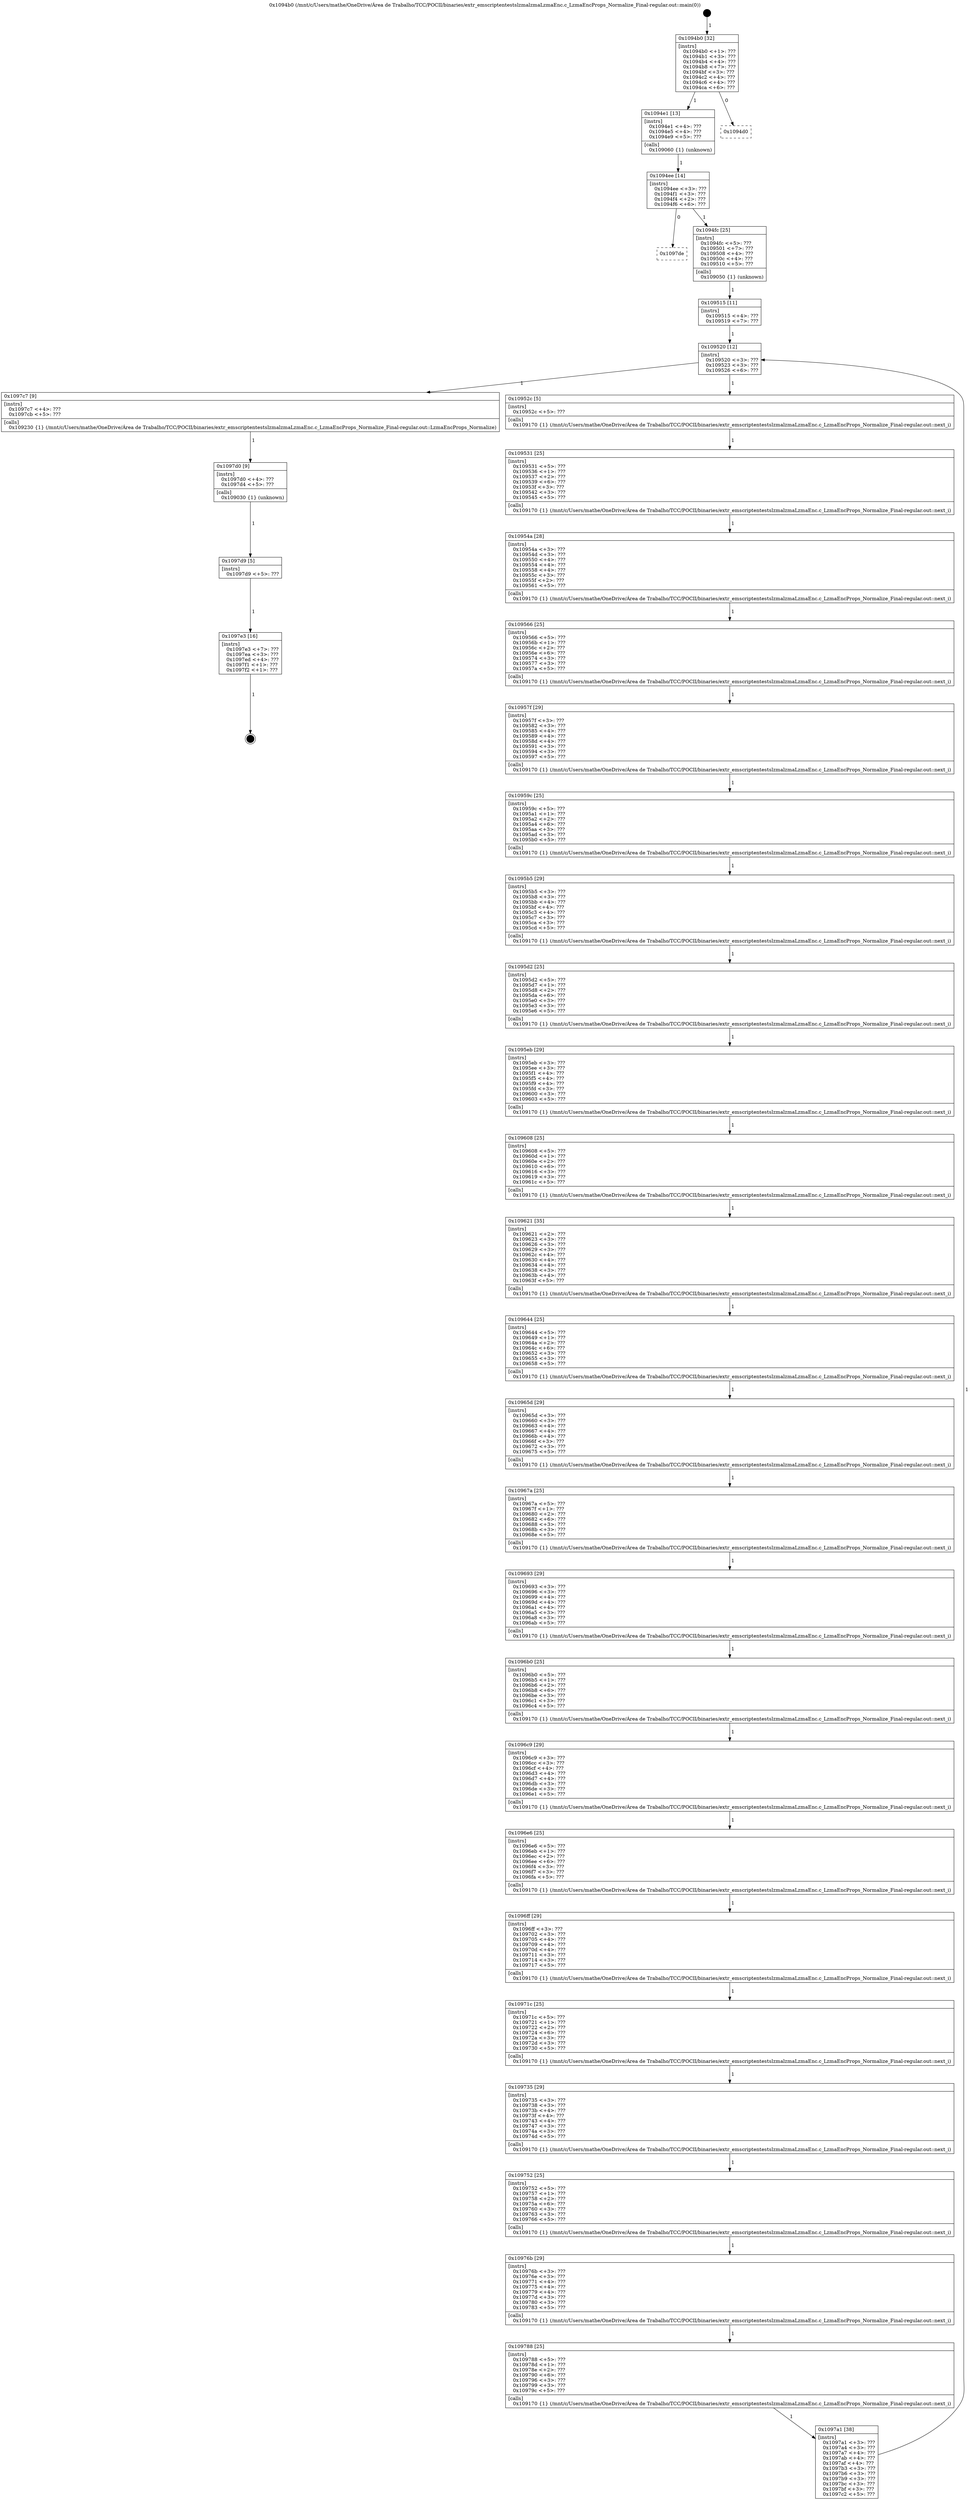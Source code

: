 digraph "0x1094b0" {
  label = "0x1094b0 (/mnt/c/Users/mathe/OneDrive/Área de Trabalho/TCC/POCII/binaries/extr_emscriptentestslzmalzmaLzmaEnc.c_LzmaEncProps_Normalize_Final-regular.out::main(0))"
  labelloc = "t"
  node[shape=record]

  Entry [label="",width=0.3,height=0.3,shape=circle,fillcolor=black,style=filled]
  "0x1094b0" [label="{
     0x1094b0 [32]\l
     | [instrs]\l
     &nbsp;&nbsp;0x1094b0 \<+1\>: ???\l
     &nbsp;&nbsp;0x1094b1 \<+3\>: ???\l
     &nbsp;&nbsp;0x1094b4 \<+4\>: ???\l
     &nbsp;&nbsp;0x1094b8 \<+7\>: ???\l
     &nbsp;&nbsp;0x1094bf \<+3\>: ???\l
     &nbsp;&nbsp;0x1094c2 \<+4\>: ???\l
     &nbsp;&nbsp;0x1094c6 \<+4\>: ???\l
     &nbsp;&nbsp;0x1094ca \<+6\>: ???\l
  }"]
  "0x1094e1" [label="{
     0x1094e1 [13]\l
     | [instrs]\l
     &nbsp;&nbsp;0x1094e1 \<+4\>: ???\l
     &nbsp;&nbsp;0x1094e5 \<+4\>: ???\l
     &nbsp;&nbsp;0x1094e9 \<+5\>: ???\l
     | [calls]\l
     &nbsp;&nbsp;0x109060 \{1\} (unknown)\l
  }"]
  "0x1094d0" [label="{
     0x1094d0\l
  }", style=dashed]
  "0x1094ee" [label="{
     0x1094ee [14]\l
     | [instrs]\l
     &nbsp;&nbsp;0x1094ee \<+3\>: ???\l
     &nbsp;&nbsp;0x1094f1 \<+3\>: ???\l
     &nbsp;&nbsp;0x1094f4 \<+2\>: ???\l
     &nbsp;&nbsp;0x1094f6 \<+6\>: ???\l
  }"]
  "0x1097de" [label="{
     0x1097de\l
  }", style=dashed]
  "0x1094fc" [label="{
     0x1094fc [25]\l
     | [instrs]\l
     &nbsp;&nbsp;0x1094fc \<+5\>: ???\l
     &nbsp;&nbsp;0x109501 \<+7\>: ???\l
     &nbsp;&nbsp;0x109508 \<+4\>: ???\l
     &nbsp;&nbsp;0x10950c \<+4\>: ???\l
     &nbsp;&nbsp;0x109510 \<+5\>: ???\l
     | [calls]\l
     &nbsp;&nbsp;0x109050 \{1\} (unknown)\l
  }"]
  Exit [label="",width=0.3,height=0.3,shape=circle,fillcolor=black,style=filled,peripheries=2]
  "0x109520" [label="{
     0x109520 [12]\l
     | [instrs]\l
     &nbsp;&nbsp;0x109520 \<+3\>: ???\l
     &nbsp;&nbsp;0x109523 \<+3\>: ???\l
     &nbsp;&nbsp;0x109526 \<+6\>: ???\l
  }"]
  "0x1097c7" [label="{
     0x1097c7 [9]\l
     | [instrs]\l
     &nbsp;&nbsp;0x1097c7 \<+4\>: ???\l
     &nbsp;&nbsp;0x1097cb \<+5\>: ???\l
     | [calls]\l
     &nbsp;&nbsp;0x109230 \{1\} (/mnt/c/Users/mathe/OneDrive/Área de Trabalho/TCC/POCII/binaries/extr_emscriptentestslzmalzmaLzmaEnc.c_LzmaEncProps_Normalize_Final-regular.out::LzmaEncProps_Normalize)\l
  }"]
  "0x10952c" [label="{
     0x10952c [5]\l
     | [instrs]\l
     &nbsp;&nbsp;0x10952c \<+5\>: ???\l
     | [calls]\l
     &nbsp;&nbsp;0x109170 \{1\} (/mnt/c/Users/mathe/OneDrive/Área de Trabalho/TCC/POCII/binaries/extr_emscriptentestslzmalzmaLzmaEnc.c_LzmaEncProps_Normalize_Final-regular.out::next_i)\l
  }"]
  "0x109531" [label="{
     0x109531 [25]\l
     | [instrs]\l
     &nbsp;&nbsp;0x109531 \<+5\>: ???\l
     &nbsp;&nbsp;0x109536 \<+1\>: ???\l
     &nbsp;&nbsp;0x109537 \<+2\>: ???\l
     &nbsp;&nbsp;0x109539 \<+6\>: ???\l
     &nbsp;&nbsp;0x10953f \<+3\>: ???\l
     &nbsp;&nbsp;0x109542 \<+3\>: ???\l
     &nbsp;&nbsp;0x109545 \<+5\>: ???\l
     | [calls]\l
     &nbsp;&nbsp;0x109170 \{1\} (/mnt/c/Users/mathe/OneDrive/Área de Trabalho/TCC/POCII/binaries/extr_emscriptentestslzmalzmaLzmaEnc.c_LzmaEncProps_Normalize_Final-regular.out::next_i)\l
  }"]
  "0x10954a" [label="{
     0x10954a [28]\l
     | [instrs]\l
     &nbsp;&nbsp;0x10954a \<+3\>: ???\l
     &nbsp;&nbsp;0x10954d \<+3\>: ???\l
     &nbsp;&nbsp;0x109550 \<+4\>: ???\l
     &nbsp;&nbsp;0x109554 \<+4\>: ???\l
     &nbsp;&nbsp;0x109558 \<+4\>: ???\l
     &nbsp;&nbsp;0x10955c \<+3\>: ???\l
     &nbsp;&nbsp;0x10955f \<+2\>: ???\l
     &nbsp;&nbsp;0x109561 \<+5\>: ???\l
     | [calls]\l
     &nbsp;&nbsp;0x109170 \{1\} (/mnt/c/Users/mathe/OneDrive/Área de Trabalho/TCC/POCII/binaries/extr_emscriptentestslzmalzmaLzmaEnc.c_LzmaEncProps_Normalize_Final-regular.out::next_i)\l
  }"]
  "0x109566" [label="{
     0x109566 [25]\l
     | [instrs]\l
     &nbsp;&nbsp;0x109566 \<+5\>: ???\l
     &nbsp;&nbsp;0x10956b \<+1\>: ???\l
     &nbsp;&nbsp;0x10956c \<+2\>: ???\l
     &nbsp;&nbsp;0x10956e \<+6\>: ???\l
     &nbsp;&nbsp;0x109574 \<+3\>: ???\l
     &nbsp;&nbsp;0x109577 \<+3\>: ???\l
     &nbsp;&nbsp;0x10957a \<+5\>: ???\l
     | [calls]\l
     &nbsp;&nbsp;0x109170 \{1\} (/mnt/c/Users/mathe/OneDrive/Área de Trabalho/TCC/POCII/binaries/extr_emscriptentestslzmalzmaLzmaEnc.c_LzmaEncProps_Normalize_Final-regular.out::next_i)\l
  }"]
  "0x10957f" [label="{
     0x10957f [29]\l
     | [instrs]\l
     &nbsp;&nbsp;0x10957f \<+3\>: ???\l
     &nbsp;&nbsp;0x109582 \<+3\>: ???\l
     &nbsp;&nbsp;0x109585 \<+4\>: ???\l
     &nbsp;&nbsp;0x109589 \<+4\>: ???\l
     &nbsp;&nbsp;0x10958d \<+4\>: ???\l
     &nbsp;&nbsp;0x109591 \<+3\>: ???\l
     &nbsp;&nbsp;0x109594 \<+3\>: ???\l
     &nbsp;&nbsp;0x109597 \<+5\>: ???\l
     | [calls]\l
     &nbsp;&nbsp;0x109170 \{1\} (/mnt/c/Users/mathe/OneDrive/Área de Trabalho/TCC/POCII/binaries/extr_emscriptentestslzmalzmaLzmaEnc.c_LzmaEncProps_Normalize_Final-regular.out::next_i)\l
  }"]
  "0x10959c" [label="{
     0x10959c [25]\l
     | [instrs]\l
     &nbsp;&nbsp;0x10959c \<+5\>: ???\l
     &nbsp;&nbsp;0x1095a1 \<+1\>: ???\l
     &nbsp;&nbsp;0x1095a2 \<+2\>: ???\l
     &nbsp;&nbsp;0x1095a4 \<+6\>: ???\l
     &nbsp;&nbsp;0x1095aa \<+3\>: ???\l
     &nbsp;&nbsp;0x1095ad \<+3\>: ???\l
     &nbsp;&nbsp;0x1095b0 \<+5\>: ???\l
     | [calls]\l
     &nbsp;&nbsp;0x109170 \{1\} (/mnt/c/Users/mathe/OneDrive/Área de Trabalho/TCC/POCII/binaries/extr_emscriptentestslzmalzmaLzmaEnc.c_LzmaEncProps_Normalize_Final-regular.out::next_i)\l
  }"]
  "0x1095b5" [label="{
     0x1095b5 [29]\l
     | [instrs]\l
     &nbsp;&nbsp;0x1095b5 \<+3\>: ???\l
     &nbsp;&nbsp;0x1095b8 \<+3\>: ???\l
     &nbsp;&nbsp;0x1095bb \<+4\>: ???\l
     &nbsp;&nbsp;0x1095bf \<+4\>: ???\l
     &nbsp;&nbsp;0x1095c3 \<+4\>: ???\l
     &nbsp;&nbsp;0x1095c7 \<+3\>: ???\l
     &nbsp;&nbsp;0x1095ca \<+3\>: ???\l
     &nbsp;&nbsp;0x1095cd \<+5\>: ???\l
     | [calls]\l
     &nbsp;&nbsp;0x109170 \{1\} (/mnt/c/Users/mathe/OneDrive/Área de Trabalho/TCC/POCII/binaries/extr_emscriptentestslzmalzmaLzmaEnc.c_LzmaEncProps_Normalize_Final-regular.out::next_i)\l
  }"]
  "0x1095d2" [label="{
     0x1095d2 [25]\l
     | [instrs]\l
     &nbsp;&nbsp;0x1095d2 \<+5\>: ???\l
     &nbsp;&nbsp;0x1095d7 \<+1\>: ???\l
     &nbsp;&nbsp;0x1095d8 \<+2\>: ???\l
     &nbsp;&nbsp;0x1095da \<+6\>: ???\l
     &nbsp;&nbsp;0x1095e0 \<+3\>: ???\l
     &nbsp;&nbsp;0x1095e3 \<+3\>: ???\l
     &nbsp;&nbsp;0x1095e6 \<+5\>: ???\l
     | [calls]\l
     &nbsp;&nbsp;0x109170 \{1\} (/mnt/c/Users/mathe/OneDrive/Área de Trabalho/TCC/POCII/binaries/extr_emscriptentestslzmalzmaLzmaEnc.c_LzmaEncProps_Normalize_Final-regular.out::next_i)\l
  }"]
  "0x1095eb" [label="{
     0x1095eb [29]\l
     | [instrs]\l
     &nbsp;&nbsp;0x1095eb \<+3\>: ???\l
     &nbsp;&nbsp;0x1095ee \<+3\>: ???\l
     &nbsp;&nbsp;0x1095f1 \<+4\>: ???\l
     &nbsp;&nbsp;0x1095f5 \<+4\>: ???\l
     &nbsp;&nbsp;0x1095f9 \<+4\>: ???\l
     &nbsp;&nbsp;0x1095fd \<+3\>: ???\l
     &nbsp;&nbsp;0x109600 \<+3\>: ???\l
     &nbsp;&nbsp;0x109603 \<+5\>: ???\l
     | [calls]\l
     &nbsp;&nbsp;0x109170 \{1\} (/mnt/c/Users/mathe/OneDrive/Área de Trabalho/TCC/POCII/binaries/extr_emscriptentestslzmalzmaLzmaEnc.c_LzmaEncProps_Normalize_Final-regular.out::next_i)\l
  }"]
  "0x109608" [label="{
     0x109608 [25]\l
     | [instrs]\l
     &nbsp;&nbsp;0x109608 \<+5\>: ???\l
     &nbsp;&nbsp;0x10960d \<+1\>: ???\l
     &nbsp;&nbsp;0x10960e \<+2\>: ???\l
     &nbsp;&nbsp;0x109610 \<+6\>: ???\l
     &nbsp;&nbsp;0x109616 \<+3\>: ???\l
     &nbsp;&nbsp;0x109619 \<+3\>: ???\l
     &nbsp;&nbsp;0x10961c \<+5\>: ???\l
     | [calls]\l
     &nbsp;&nbsp;0x109170 \{1\} (/mnt/c/Users/mathe/OneDrive/Área de Trabalho/TCC/POCII/binaries/extr_emscriptentestslzmalzmaLzmaEnc.c_LzmaEncProps_Normalize_Final-regular.out::next_i)\l
  }"]
  "0x109621" [label="{
     0x109621 [35]\l
     | [instrs]\l
     &nbsp;&nbsp;0x109621 \<+2\>: ???\l
     &nbsp;&nbsp;0x109623 \<+3\>: ???\l
     &nbsp;&nbsp;0x109626 \<+3\>: ???\l
     &nbsp;&nbsp;0x109629 \<+3\>: ???\l
     &nbsp;&nbsp;0x10962c \<+4\>: ???\l
     &nbsp;&nbsp;0x109630 \<+4\>: ???\l
     &nbsp;&nbsp;0x109634 \<+4\>: ???\l
     &nbsp;&nbsp;0x109638 \<+3\>: ???\l
     &nbsp;&nbsp;0x10963b \<+4\>: ???\l
     &nbsp;&nbsp;0x10963f \<+5\>: ???\l
     | [calls]\l
     &nbsp;&nbsp;0x109170 \{1\} (/mnt/c/Users/mathe/OneDrive/Área de Trabalho/TCC/POCII/binaries/extr_emscriptentestslzmalzmaLzmaEnc.c_LzmaEncProps_Normalize_Final-regular.out::next_i)\l
  }"]
  "0x109644" [label="{
     0x109644 [25]\l
     | [instrs]\l
     &nbsp;&nbsp;0x109644 \<+5\>: ???\l
     &nbsp;&nbsp;0x109649 \<+1\>: ???\l
     &nbsp;&nbsp;0x10964a \<+2\>: ???\l
     &nbsp;&nbsp;0x10964c \<+6\>: ???\l
     &nbsp;&nbsp;0x109652 \<+3\>: ???\l
     &nbsp;&nbsp;0x109655 \<+3\>: ???\l
     &nbsp;&nbsp;0x109658 \<+5\>: ???\l
     | [calls]\l
     &nbsp;&nbsp;0x109170 \{1\} (/mnt/c/Users/mathe/OneDrive/Área de Trabalho/TCC/POCII/binaries/extr_emscriptentestslzmalzmaLzmaEnc.c_LzmaEncProps_Normalize_Final-regular.out::next_i)\l
  }"]
  "0x10965d" [label="{
     0x10965d [29]\l
     | [instrs]\l
     &nbsp;&nbsp;0x10965d \<+3\>: ???\l
     &nbsp;&nbsp;0x109660 \<+3\>: ???\l
     &nbsp;&nbsp;0x109663 \<+4\>: ???\l
     &nbsp;&nbsp;0x109667 \<+4\>: ???\l
     &nbsp;&nbsp;0x10966b \<+4\>: ???\l
     &nbsp;&nbsp;0x10966f \<+3\>: ???\l
     &nbsp;&nbsp;0x109672 \<+3\>: ???\l
     &nbsp;&nbsp;0x109675 \<+5\>: ???\l
     | [calls]\l
     &nbsp;&nbsp;0x109170 \{1\} (/mnt/c/Users/mathe/OneDrive/Área de Trabalho/TCC/POCII/binaries/extr_emscriptentestslzmalzmaLzmaEnc.c_LzmaEncProps_Normalize_Final-regular.out::next_i)\l
  }"]
  "0x10967a" [label="{
     0x10967a [25]\l
     | [instrs]\l
     &nbsp;&nbsp;0x10967a \<+5\>: ???\l
     &nbsp;&nbsp;0x10967f \<+1\>: ???\l
     &nbsp;&nbsp;0x109680 \<+2\>: ???\l
     &nbsp;&nbsp;0x109682 \<+6\>: ???\l
     &nbsp;&nbsp;0x109688 \<+3\>: ???\l
     &nbsp;&nbsp;0x10968b \<+3\>: ???\l
     &nbsp;&nbsp;0x10968e \<+5\>: ???\l
     | [calls]\l
     &nbsp;&nbsp;0x109170 \{1\} (/mnt/c/Users/mathe/OneDrive/Área de Trabalho/TCC/POCII/binaries/extr_emscriptentestslzmalzmaLzmaEnc.c_LzmaEncProps_Normalize_Final-regular.out::next_i)\l
  }"]
  "0x109693" [label="{
     0x109693 [29]\l
     | [instrs]\l
     &nbsp;&nbsp;0x109693 \<+3\>: ???\l
     &nbsp;&nbsp;0x109696 \<+3\>: ???\l
     &nbsp;&nbsp;0x109699 \<+4\>: ???\l
     &nbsp;&nbsp;0x10969d \<+4\>: ???\l
     &nbsp;&nbsp;0x1096a1 \<+4\>: ???\l
     &nbsp;&nbsp;0x1096a5 \<+3\>: ???\l
     &nbsp;&nbsp;0x1096a8 \<+3\>: ???\l
     &nbsp;&nbsp;0x1096ab \<+5\>: ???\l
     | [calls]\l
     &nbsp;&nbsp;0x109170 \{1\} (/mnt/c/Users/mathe/OneDrive/Área de Trabalho/TCC/POCII/binaries/extr_emscriptentestslzmalzmaLzmaEnc.c_LzmaEncProps_Normalize_Final-regular.out::next_i)\l
  }"]
  "0x1096b0" [label="{
     0x1096b0 [25]\l
     | [instrs]\l
     &nbsp;&nbsp;0x1096b0 \<+5\>: ???\l
     &nbsp;&nbsp;0x1096b5 \<+1\>: ???\l
     &nbsp;&nbsp;0x1096b6 \<+2\>: ???\l
     &nbsp;&nbsp;0x1096b8 \<+6\>: ???\l
     &nbsp;&nbsp;0x1096be \<+3\>: ???\l
     &nbsp;&nbsp;0x1096c1 \<+3\>: ???\l
     &nbsp;&nbsp;0x1096c4 \<+5\>: ???\l
     | [calls]\l
     &nbsp;&nbsp;0x109170 \{1\} (/mnt/c/Users/mathe/OneDrive/Área de Trabalho/TCC/POCII/binaries/extr_emscriptentestslzmalzmaLzmaEnc.c_LzmaEncProps_Normalize_Final-regular.out::next_i)\l
  }"]
  "0x1096c9" [label="{
     0x1096c9 [29]\l
     | [instrs]\l
     &nbsp;&nbsp;0x1096c9 \<+3\>: ???\l
     &nbsp;&nbsp;0x1096cc \<+3\>: ???\l
     &nbsp;&nbsp;0x1096cf \<+4\>: ???\l
     &nbsp;&nbsp;0x1096d3 \<+4\>: ???\l
     &nbsp;&nbsp;0x1096d7 \<+4\>: ???\l
     &nbsp;&nbsp;0x1096db \<+3\>: ???\l
     &nbsp;&nbsp;0x1096de \<+3\>: ???\l
     &nbsp;&nbsp;0x1096e1 \<+5\>: ???\l
     | [calls]\l
     &nbsp;&nbsp;0x109170 \{1\} (/mnt/c/Users/mathe/OneDrive/Área de Trabalho/TCC/POCII/binaries/extr_emscriptentestslzmalzmaLzmaEnc.c_LzmaEncProps_Normalize_Final-regular.out::next_i)\l
  }"]
  "0x1096e6" [label="{
     0x1096e6 [25]\l
     | [instrs]\l
     &nbsp;&nbsp;0x1096e6 \<+5\>: ???\l
     &nbsp;&nbsp;0x1096eb \<+1\>: ???\l
     &nbsp;&nbsp;0x1096ec \<+2\>: ???\l
     &nbsp;&nbsp;0x1096ee \<+6\>: ???\l
     &nbsp;&nbsp;0x1096f4 \<+3\>: ???\l
     &nbsp;&nbsp;0x1096f7 \<+3\>: ???\l
     &nbsp;&nbsp;0x1096fa \<+5\>: ???\l
     | [calls]\l
     &nbsp;&nbsp;0x109170 \{1\} (/mnt/c/Users/mathe/OneDrive/Área de Trabalho/TCC/POCII/binaries/extr_emscriptentestslzmalzmaLzmaEnc.c_LzmaEncProps_Normalize_Final-regular.out::next_i)\l
  }"]
  "0x1096ff" [label="{
     0x1096ff [29]\l
     | [instrs]\l
     &nbsp;&nbsp;0x1096ff \<+3\>: ???\l
     &nbsp;&nbsp;0x109702 \<+3\>: ???\l
     &nbsp;&nbsp;0x109705 \<+4\>: ???\l
     &nbsp;&nbsp;0x109709 \<+4\>: ???\l
     &nbsp;&nbsp;0x10970d \<+4\>: ???\l
     &nbsp;&nbsp;0x109711 \<+3\>: ???\l
     &nbsp;&nbsp;0x109714 \<+3\>: ???\l
     &nbsp;&nbsp;0x109717 \<+5\>: ???\l
     | [calls]\l
     &nbsp;&nbsp;0x109170 \{1\} (/mnt/c/Users/mathe/OneDrive/Área de Trabalho/TCC/POCII/binaries/extr_emscriptentestslzmalzmaLzmaEnc.c_LzmaEncProps_Normalize_Final-regular.out::next_i)\l
  }"]
  "0x10971c" [label="{
     0x10971c [25]\l
     | [instrs]\l
     &nbsp;&nbsp;0x10971c \<+5\>: ???\l
     &nbsp;&nbsp;0x109721 \<+1\>: ???\l
     &nbsp;&nbsp;0x109722 \<+2\>: ???\l
     &nbsp;&nbsp;0x109724 \<+6\>: ???\l
     &nbsp;&nbsp;0x10972a \<+3\>: ???\l
     &nbsp;&nbsp;0x10972d \<+3\>: ???\l
     &nbsp;&nbsp;0x109730 \<+5\>: ???\l
     | [calls]\l
     &nbsp;&nbsp;0x109170 \{1\} (/mnt/c/Users/mathe/OneDrive/Área de Trabalho/TCC/POCII/binaries/extr_emscriptentestslzmalzmaLzmaEnc.c_LzmaEncProps_Normalize_Final-regular.out::next_i)\l
  }"]
  "0x109735" [label="{
     0x109735 [29]\l
     | [instrs]\l
     &nbsp;&nbsp;0x109735 \<+3\>: ???\l
     &nbsp;&nbsp;0x109738 \<+3\>: ???\l
     &nbsp;&nbsp;0x10973b \<+4\>: ???\l
     &nbsp;&nbsp;0x10973f \<+4\>: ???\l
     &nbsp;&nbsp;0x109743 \<+4\>: ???\l
     &nbsp;&nbsp;0x109747 \<+3\>: ???\l
     &nbsp;&nbsp;0x10974a \<+3\>: ???\l
     &nbsp;&nbsp;0x10974d \<+5\>: ???\l
     | [calls]\l
     &nbsp;&nbsp;0x109170 \{1\} (/mnt/c/Users/mathe/OneDrive/Área de Trabalho/TCC/POCII/binaries/extr_emscriptentestslzmalzmaLzmaEnc.c_LzmaEncProps_Normalize_Final-regular.out::next_i)\l
  }"]
  "0x109752" [label="{
     0x109752 [25]\l
     | [instrs]\l
     &nbsp;&nbsp;0x109752 \<+5\>: ???\l
     &nbsp;&nbsp;0x109757 \<+1\>: ???\l
     &nbsp;&nbsp;0x109758 \<+2\>: ???\l
     &nbsp;&nbsp;0x10975a \<+6\>: ???\l
     &nbsp;&nbsp;0x109760 \<+3\>: ???\l
     &nbsp;&nbsp;0x109763 \<+3\>: ???\l
     &nbsp;&nbsp;0x109766 \<+5\>: ???\l
     | [calls]\l
     &nbsp;&nbsp;0x109170 \{1\} (/mnt/c/Users/mathe/OneDrive/Área de Trabalho/TCC/POCII/binaries/extr_emscriptentestslzmalzmaLzmaEnc.c_LzmaEncProps_Normalize_Final-regular.out::next_i)\l
  }"]
  "0x10976b" [label="{
     0x10976b [29]\l
     | [instrs]\l
     &nbsp;&nbsp;0x10976b \<+3\>: ???\l
     &nbsp;&nbsp;0x10976e \<+3\>: ???\l
     &nbsp;&nbsp;0x109771 \<+4\>: ???\l
     &nbsp;&nbsp;0x109775 \<+4\>: ???\l
     &nbsp;&nbsp;0x109779 \<+4\>: ???\l
     &nbsp;&nbsp;0x10977d \<+3\>: ???\l
     &nbsp;&nbsp;0x109780 \<+3\>: ???\l
     &nbsp;&nbsp;0x109783 \<+5\>: ???\l
     | [calls]\l
     &nbsp;&nbsp;0x109170 \{1\} (/mnt/c/Users/mathe/OneDrive/Área de Trabalho/TCC/POCII/binaries/extr_emscriptentestslzmalzmaLzmaEnc.c_LzmaEncProps_Normalize_Final-regular.out::next_i)\l
  }"]
  "0x109788" [label="{
     0x109788 [25]\l
     | [instrs]\l
     &nbsp;&nbsp;0x109788 \<+5\>: ???\l
     &nbsp;&nbsp;0x10978d \<+1\>: ???\l
     &nbsp;&nbsp;0x10978e \<+2\>: ???\l
     &nbsp;&nbsp;0x109790 \<+6\>: ???\l
     &nbsp;&nbsp;0x109796 \<+3\>: ???\l
     &nbsp;&nbsp;0x109799 \<+3\>: ???\l
     &nbsp;&nbsp;0x10979c \<+5\>: ???\l
     | [calls]\l
     &nbsp;&nbsp;0x109170 \{1\} (/mnt/c/Users/mathe/OneDrive/Área de Trabalho/TCC/POCII/binaries/extr_emscriptentestslzmalzmaLzmaEnc.c_LzmaEncProps_Normalize_Final-regular.out::next_i)\l
  }"]
  "0x1097a1" [label="{
     0x1097a1 [38]\l
     | [instrs]\l
     &nbsp;&nbsp;0x1097a1 \<+3\>: ???\l
     &nbsp;&nbsp;0x1097a4 \<+3\>: ???\l
     &nbsp;&nbsp;0x1097a7 \<+4\>: ???\l
     &nbsp;&nbsp;0x1097ab \<+4\>: ???\l
     &nbsp;&nbsp;0x1097af \<+4\>: ???\l
     &nbsp;&nbsp;0x1097b3 \<+3\>: ???\l
     &nbsp;&nbsp;0x1097b6 \<+3\>: ???\l
     &nbsp;&nbsp;0x1097b9 \<+3\>: ???\l
     &nbsp;&nbsp;0x1097bc \<+3\>: ???\l
     &nbsp;&nbsp;0x1097bf \<+3\>: ???\l
     &nbsp;&nbsp;0x1097c2 \<+5\>: ???\l
  }"]
  "0x109515" [label="{
     0x109515 [11]\l
     | [instrs]\l
     &nbsp;&nbsp;0x109515 \<+4\>: ???\l
     &nbsp;&nbsp;0x109519 \<+7\>: ???\l
  }"]
  "0x1097d0" [label="{
     0x1097d0 [9]\l
     | [instrs]\l
     &nbsp;&nbsp;0x1097d0 \<+4\>: ???\l
     &nbsp;&nbsp;0x1097d4 \<+5\>: ???\l
     | [calls]\l
     &nbsp;&nbsp;0x109030 \{1\} (unknown)\l
  }"]
  "0x1097d9" [label="{
     0x1097d9 [5]\l
     | [instrs]\l
     &nbsp;&nbsp;0x1097d9 \<+5\>: ???\l
  }"]
  "0x1097e3" [label="{
     0x1097e3 [16]\l
     | [instrs]\l
     &nbsp;&nbsp;0x1097e3 \<+7\>: ???\l
     &nbsp;&nbsp;0x1097ea \<+3\>: ???\l
     &nbsp;&nbsp;0x1097ed \<+4\>: ???\l
     &nbsp;&nbsp;0x1097f1 \<+1\>: ???\l
     &nbsp;&nbsp;0x1097f2 \<+1\>: ???\l
  }"]
  Entry -> "0x1094b0" [label=" 1"]
  "0x1094b0" -> "0x1094e1" [label=" 1"]
  "0x1094b0" -> "0x1094d0" [label=" 0"]
  "0x1094e1" -> "0x1094ee" [label=" 1"]
  "0x1094ee" -> "0x1097de" [label=" 0"]
  "0x1094ee" -> "0x1094fc" [label=" 1"]
  "0x1097e3" -> Exit [label=" 1"]
  "0x1094fc" -> "0x109515" [label=" 1"]
  "0x109520" -> "0x1097c7" [label=" 1"]
  "0x109520" -> "0x10952c" [label=" 1"]
  "0x10952c" -> "0x109531" [label=" 1"]
  "0x109531" -> "0x10954a" [label=" 1"]
  "0x10954a" -> "0x109566" [label=" 1"]
  "0x109566" -> "0x10957f" [label=" 1"]
  "0x10957f" -> "0x10959c" [label=" 1"]
  "0x10959c" -> "0x1095b5" [label=" 1"]
  "0x1095b5" -> "0x1095d2" [label=" 1"]
  "0x1095d2" -> "0x1095eb" [label=" 1"]
  "0x1095eb" -> "0x109608" [label=" 1"]
  "0x109608" -> "0x109621" [label=" 1"]
  "0x109621" -> "0x109644" [label=" 1"]
  "0x109644" -> "0x10965d" [label=" 1"]
  "0x10965d" -> "0x10967a" [label=" 1"]
  "0x10967a" -> "0x109693" [label=" 1"]
  "0x109693" -> "0x1096b0" [label=" 1"]
  "0x1096b0" -> "0x1096c9" [label=" 1"]
  "0x1096c9" -> "0x1096e6" [label=" 1"]
  "0x1096e6" -> "0x1096ff" [label=" 1"]
  "0x1096ff" -> "0x10971c" [label=" 1"]
  "0x10971c" -> "0x109735" [label=" 1"]
  "0x109735" -> "0x109752" [label=" 1"]
  "0x109752" -> "0x10976b" [label=" 1"]
  "0x10976b" -> "0x109788" [label=" 1"]
  "0x109788" -> "0x1097a1" [label=" 1"]
  "0x109515" -> "0x109520" [label=" 1"]
  "0x1097a1" -> "0x109520" [label=" 1"]
  "0x1097c7" -> "0x1097d0" [label=" 1"]
  "0x1097d0" -> "0x1097d9" [label=" 1"]
  "0x1097d9" -> "0x1097e3" [label=" 1"]
}
